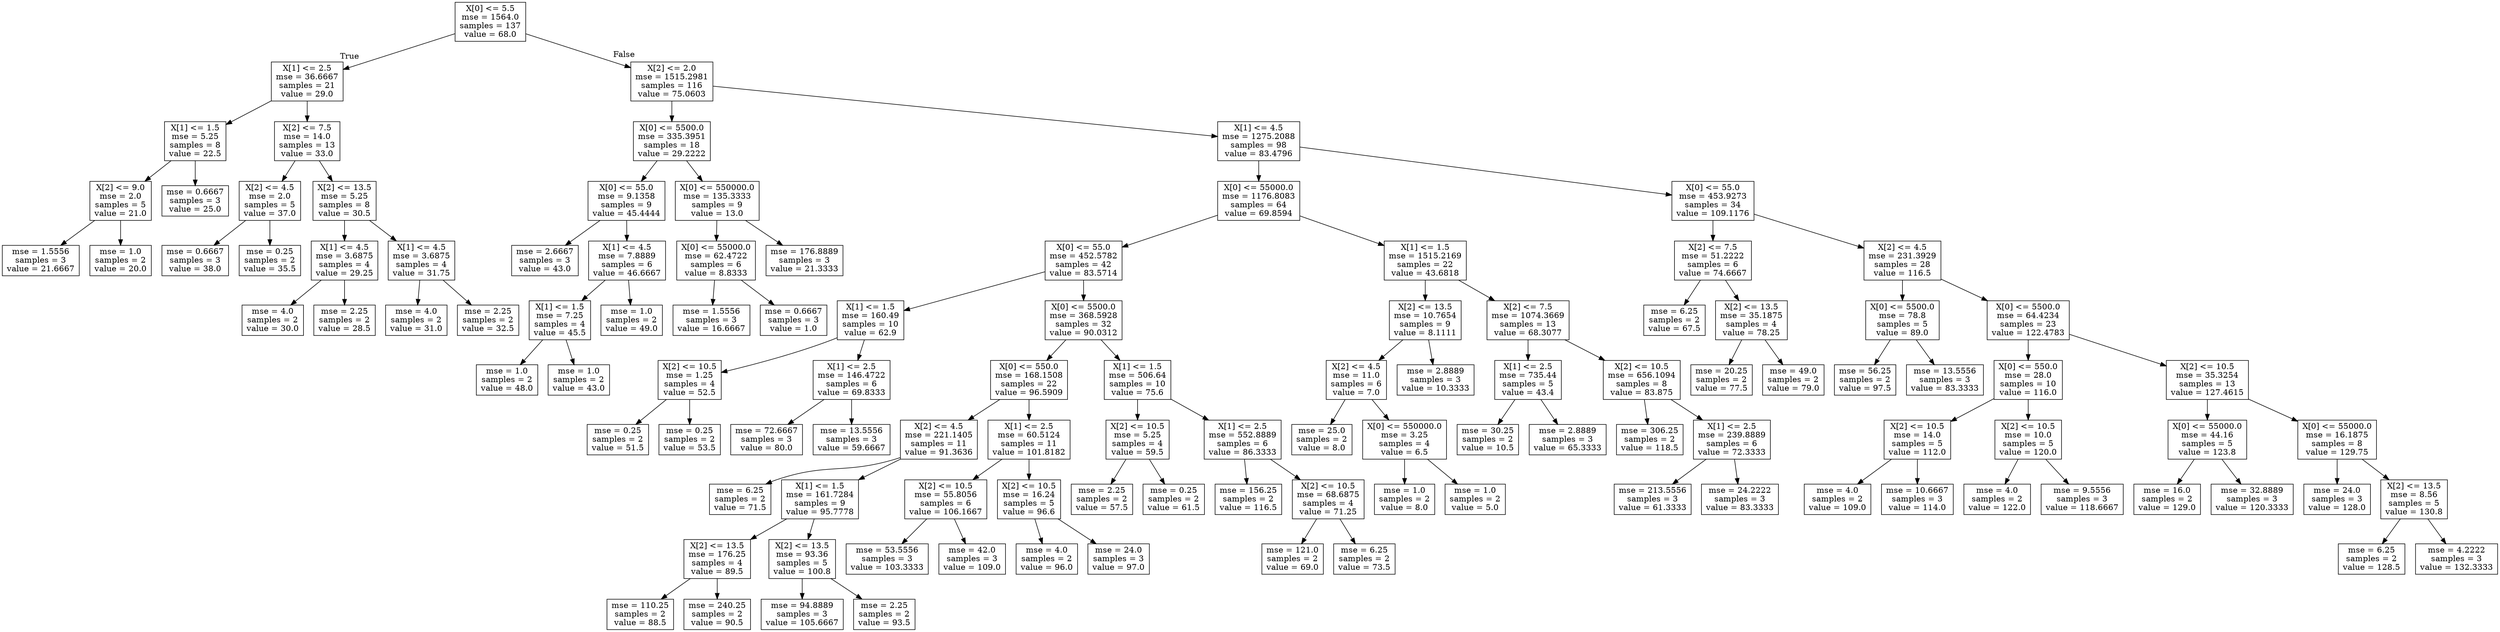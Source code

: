 digraph Tree {
node [shape=box] ;
0 [label="X[0] <= 5.5\nmse = 1564.0\nsamples = 137\nvalue = 68.0"] ;
1 [label="X[1] <= 2.5\nmse = 36.6667\nsamples = 21\nvalue = 29.0"] ;
0 -> 1 [labeldistance=2.5, labelangle=45, headlabel="True"] ;
2 [label="X[1] <= 1.5\nmse = 5.25\nsamples = 8\nvalue = 22.5"] ;
1 -> 2 ;
3 [label="X[2] <= 9.0\nmse = 2.0\nsamples = 5\nvalue = 21.0"] ;
2 -> 3 ;
4 [label="mse = 1.5556\nsamples = 3\nvalue = 21.6667"] ;
3 -> 4 ;
5 [label="mse = 1.0\nsamples = 2\nvalue = 20.0"] ;
3 -> 5 ;
6 [label="mse = 0.6667\nsamples = 3\nvalue = 25.0"] ;
2 -> 6 ;
7 [label="X[2] <= 7.5\nmse = 14.0\nsamples = 13\nvalue = 33.0"] ;
1 -> 7 ;
8 [label="X[2] <= 4.5\nmse = 2.0\nsamples = 5\nvalue = 37.0"] ;
7 -> 8 ;
9 [label="mse = 0.6667\nsamples = 3\nvalue = 38.0"] ;
8 -> 9 ;
10 [label="mse = 0.25\nsamples = 2\nvalue = 35.5"] ;
8 -> 10 ;
11 [label="X[2] <= 13.5\nmse = 5.25\nsamples = 8\nvalue = 30.5"] ;
7 -> 11 ;
12 [label="X[1] <= 4.5\nmse = 3.6875\nsamples = 4\nvalue = 29.25"] ;
11 -> 12 ;
13 [label="mse = 4.0\nsamples = 2\nvalue = 30.0"] ;
12 -> 13 ;
14 [label="mse = 2.25\nsamples = 2\nvalue = 28.5"] ;
12 -> 14 ;
15 [label="X[1] <= 4.5\nmse = 3.6875\nsamples = 4\nvalue = 31.75"] ;
11 -> 15 ;
16 [label="mse = 4.0\nsamples = 2\nvalue = 31.0"] ;
15 -> 16 ;
17 [label="mse = 2.25\nsamples = 2\nvalue = 32.5"] ;
15 -> 17 ;
18 [label="X[2] <= 2.0\nmse = 1515.2981\nsamples = 116\nvalue = 75.0603"] ;
0 -> 18 [labeldistance=2.5, labelangle=-45, headlabel="False"] ;
19 [label="X[0] <= 5500.0\nmse = 335.3951\nsamples = 18\nvalue = 29.2222"] ;
18 -> 19 ;
20 [label="X[0] <= 55.0\nmse = 9.1358\nsamples = 9\nvalue = 45.4444"] ;
19 -> 20 ;
21 [label="mse = 2.6667\nsamples = 3\nvalue = 43.0"] ;
20 -> 21 ;
22 [label="X[1] <= 4.5\nmse = 7.8889\nsamples = 6\nvalue = 46.6667"] ;
20 -> 22 ;
23 [label="X[1] <= 1.5\nmse = 7.25\nsamples = 4\nvalue = 45.5"] ;
22 -> 23 ;
24 [label="mse = 1.0\nsamples = 2\nvalue = 48.0"] ;
23 -> 24 ;
25 [label="mse = 1.0\nsamples = 2\nvalue = 43.0"] ;
23 -> 25 ;
26 [label="mse = 1.0\nsamples = 2\nvalue = 49.0"] ;
22 -> 26 ;
27 [label="X[0] <= 550000.0\nmse = 135.3333\nsamples = 9\nvalue = 13.0"] ;
19 -> 27 ;
28 [label="X[0] <= 55000.0\nmse = 62.4722\nsamples = 6\nvalue = 8.8333"] ;
27 -> 28 ;
29 [label="mse = 1.5556\nsamples = 3\nvalue = 16.6667"] ;
28 -> 29 ;
30 [label="mse = 0.6667\nsamples = 3\nvalue = 1.0"] ;
28 -> 30 ;
31 [label="mse = 176.8889\nsamples = 3\nvalue = 21.3333"] ;
27 -> 31 ;
32 [label="X[1] <= 4.5\nmse = 1275.2088\nsamples = 98\nvalue = 83.4796"] ;
18 -> 32 ;
33 [label="X[0] <= 55000.0\nmse = 1176.8083\nsamples = 64\nvalue = 69.8594"] ;
32 -> 33 ;
34 [label="X[0] <= 55.0\nmse = 452.5782\nsamples = 42\nvalue = 83.5714"] ;
33 -> 34 ;
35 [label="X[1] <= 1.5\nmse = 160.49\nsamples = 10\nvalue = 62.9"] ;
34 -> 35 ;
36 [label="X[2] <= 10.5\nmse = 1.25\nsamples = 4\nvalue = 52.5"] ;
35 -> 36 ;
37 [label="mse = 0.25\nsamples = 2\nvalue = 51.5"] ;
36 -> 37 ;
38 [label="mse = 0.25\nsamples = 2\nvalue = 53.5"] ;
36 -> 38 ;
39 [label="X[1] <= 2.5\nmse = 146.4722\nsamples = 6\nvalue = 69.8333"] ;
35 -> 39 ;
40 [label="mse = 72.6667\nsamples = 3\nvalue = 80.0"] ;
39 -> 40 ;
41 [label="mse = 13.5556\nsamples = 3\nvalue = 59.6667"] ;
39 -> 41 ;
42 [label="X[0] <= 5500.0\nmse = 368.5928\nsamples = 32\nvalue = 90.0312"] ;
34 -> 42 ;
43 [label="X[0] <= 550.0\nmse = 168.1508\nsamples = 22\nvalue = 96.5909"] ;
42 -> 43 ;
44 [label="X[2] <= 4.5\nmse = 221.1405\nsamples = 11\nvalue = 91.3636"] ;
43 -> 44 ;
45 [label="mse = 6.25\nsamples = 2\nvalue = 71.5"] ;
44 -> 45 ;
46 [label="X[1] <= 1.5\nmse = 161.7284\nsamples = 9\nvalue = 95.7778"] ;
44 -> 46 ;
47 [label="X[2] <= 13.5\nmse = 176.25\nsamples = 4\nvalue = 89.5"] ;
46 -> 47 ;
48 [label="mse = 110.25\nsamples = 2\nvalue = 88.5"] ;
47 -> 48 ;
49 [label="mse = 240.25\nsamples = 2\nvalue = 90.5"] ;
47 -> 49 ;
50 [label="X[2] <= 13.5\nmse = 93.36\nsamples = 5\nvalue = 100.8"] ;
46 -> 50 ;
51 [label="mse = 94.8889\nsamples = 3\nvalue = 105.6667"] ;
50 -> 51 ;
52 [label="mse = 2.25\nsamples = 2\nvalue = 93.5"] ;
50 -> 52 ;
53 [label="X[1] <= 2.5\nmse = 60.5124\nsamples = 11\nvalue = 101.8182"] ;
43 -> 53 ;
54 [label="X[2] <= 10.5\nmse = 55.8056\nsamples = 6\nvalue = 106.1667"] ;
53 -> 54 ;
55 [label="mse = 53.5556\nsamples = 3\nvalue = 103.3333"] ;
54 -> 55 ;
56 [label="mse = 42.0\nsamples = 3\nvalue = 109.0"] ;
54 -> 56 ;
57 [label="X[2] <= 10.5\nmse = 16.24\nsamples = 5\nvalue = 96.6"] ;
53 -> 57 ;
58 [label="mse = 4.0\nsamples = 2\nvalue = 96.0"] ;
57 -> 58 ;
59 [label="mse = 24.0\nsamples = 3\nvalue = 97.0"] ;
57 -> 59 ;
60 [label="X[1] <= 1.5\nmse = 506.64\nsamples = 10\nvalue = 75.6"] ;
42 -> 60 ;
61 [label="X[2] <= 10.5\nmse = 5.25\nsamples = 4\nvalue = 59.5"] ;
60 -> 61 ;
62 [label="mse = 2.25\nsamples = 2\nvalue = 57.5"] ;
61 -> 62 ;
63 [label="mse = 0.25\nsamples = 2\nvalue = 61.5"] ;
61 -> 63 ;
64 [label="X[1] <= 2.5\nmse = 552.8889\nsamples = 6\nvalue = 86.3333"] ;
60 -> 64 ;
65 [label="mse = 156.25\nsamples = 2\nvalue = 116.5"] ;
64 -> 65 ;
66 [label="X[2] <= 10.5\nmse = 68.6875\nsamples = 4\nvalue = 71.25"] ;
64 -> 66 ;
67 [label="mse = 121.0\nsamples = 2\nvalue = 69.0"] ;
66 -> 67 ;
68 [label="mse = 6.25\nsamples = 2\nvalue = 73.5"] ;
66 -> 68 ;
69 [label="X[1] <= 1.5\nmse = 1515.2169\nsamples = 22\nvalue = 43.6818"] ;
33 -> 69 ;
70 [label="X[2] <= 13.5\nmse = 10.7654\nsamples = 9\nvalue = 8.1111"] ;
69 -> 70 ;
71 [label="X[2] <= 4.5\nmse = 11.0\nsamples = 6\nvalue = 7.0"] ;
70 -> 71 ;
72 [label="mse = 25.0\nsamples = 2\nvalue = 8.0"] ;
71 -> 72 ;
73 [label="X[0] <= 550000.0\nmse = 3.25\nsamples = 4\nvalue = 6.5"] ;
71 -> 73 ;
74 [label="mse = 1.0\nsamples = 2\nvalue = 8.0"] ;
73 -> 74 ;
75 [label="mse = 1.0\nsamples = 2\nvalue = 5.0"] ;
73 -> 75 ;
76 [label="mse = 2.8889\nsamples = 3\nvalue = 10.3333"] ;
70 -> 76 ;
77 [label="X[2] <= 7.5\nmse = 1074.3669\nsamples = 13\nvalue = 68.3077"] ;
69 -> 77 ;
78 [label="X[1] <= 2.5\nmse = 735.44\nsamples = 5\nvalue = 43.4"] ;
77 -> 78 ;
79 [label="mse = 30.25\nsamples = 2\nvalue = 10.5"] ;
78 -> 79 ;
80 [label="mse = 2.8889\nsamples = 3\nvalue = 65.3333"] ;
78 -> 80 ;
81 [label="X[2] <= 10.5\nmse = 656.1094\nsamples = 8\nvalue = 83.875"] ;
77 -> 81 ;
82 [label="mse = 306.25\nsamples = 2\nvalue = 118.5"] ;
81 -> 82 ;
83 [label="X[1] <= 2.5\nmse = 239.8889\nsamples = 6\nvalue = 72.3333"] ;
81 -> 83 ;
84 [label="mse = 213.5556\nsamples = 3\nvalue = 61.3333"] ;
83 -> 84 ;
85 [label="mse = 24.2222\nsamples = 3\nvalue = 83.3333"] ;
83 -> 85 ;
86 [label="X[0] <= 55.0\nmse = 453.9273\nsamples = 34\nvalue = 109.1176"] ;
32 -> 86 ;
87 [label="X[2] <= 7.5\nmse = 51.2222\nsamples = 6\nvalue = 74.6667"] ;
86 -> 87 ;
88 [label="mse = 6.25\nsamples = 2\nvalue = 67.5"] ;
87 -> 88 ;
89 [label="X[2] <= 13.5\nmse = 35.1875\nsamples = 4\nvalue = 78.25"] ;
87 -> 89 ;
90 [label="mse = 20.25\nsamples = 2\nvalue = 77.5"] ;
89 -> 90 ;
91 [label="mse = 49.0\nsamples = 2\nvalue = 79.0"] ;
89 -> 91 ;
92 [label="X[2] <= 4.5\nmse = 231.3929\nsamples = 28\nvalue = 116.5"] ;
86 -> 92 ;
93 [label="X[0] <= 5500.0\nmse = 78.8\nsamples = 5\nvalue = 89.0"] ;
92 -> 93 ;
94 [label="mse = 56.25\nsamples = 2\nvalue = 97.5"] ;
93 -> 94 ;
95 [label="mse = 13.5556\nsamples = 3\nvalue = 83.3333"] ;
93 -> 95 ;
96 [label="X[0] <= 5500.0\nmse = 64.4234\nsamples = 23\nvalue = 122.4783"] ;
92 -> 96 ;
97 [label="X[0] <= 550.0\nmse = 28.0\nsamples = 10\nvalue = 116.0"] ;
96 -> 97 ;
98 [label="X[2] <= 10.5\nmse = 14.0\nsamples = 5\nvalue = 112.0"] ;
97 -> 98 ;
99 [label="mse = 4.0\nsamples = 2\nvalue = 109.0"] ;
98 -> 99 ;
100 [label="mse = 10.6667\nsamples = 3\nvalue = 114.0"] ;
98 -> 100 ;
101 [label="X[2] <= 10.5\nmse = 10.0\nsamples = 5\nvalue = 120.0"] ;
97 -> 101 ;
102 [label="mse = 4.0\nsamples = 2\nvalue = 122.0"] ;
101 -> 102 ;
103 [label="mse = 9.5556\nsamples = 3\nvalue = 118.6667"] ;
101 -> 103 ;
104 [label="X[2] <= 10.5\nmse = 35.3254\nsamples = 13\nvalue = 127.4615"] ;
96 -> 104 ;
105 [label="X[0] <= 55000.0\nmse = 44.16\nsamples = 5\nvalue = 123.8"] ;
104 -> 105 ;
106 [label="mse = 16.0\nsamples = 2\nvalue = 129.0"] ;
105 -> 106 ;
107 [label="mse = 32.8889\nsamples = 3\nvalue = 120.3333"] ;
105 -> 107 ;
108 [label="X[0] <= 55000.0\nmse = 16.1875\nsamples = 8\nvalue = 129.75"] ;
104 -> 108 ;
109 [label="mse = 24.0\nsamples = 3\nvalue = 128.0"] ;
108 -> 109 ;
110 [label="X[2] <= 13.5\nmse = 8.56\nsamples = 5\nvalue = 130.8"] ;
108 -> 110 ;
111 [label="mse = 6.25\nsamples = 2\nvalue = 128.5"] ;
110 -> 111 ;
112 [label="mse = 4.2222\nsamples = 3\nvalue = 132.3333"] ;
110 -> 112 ;
}